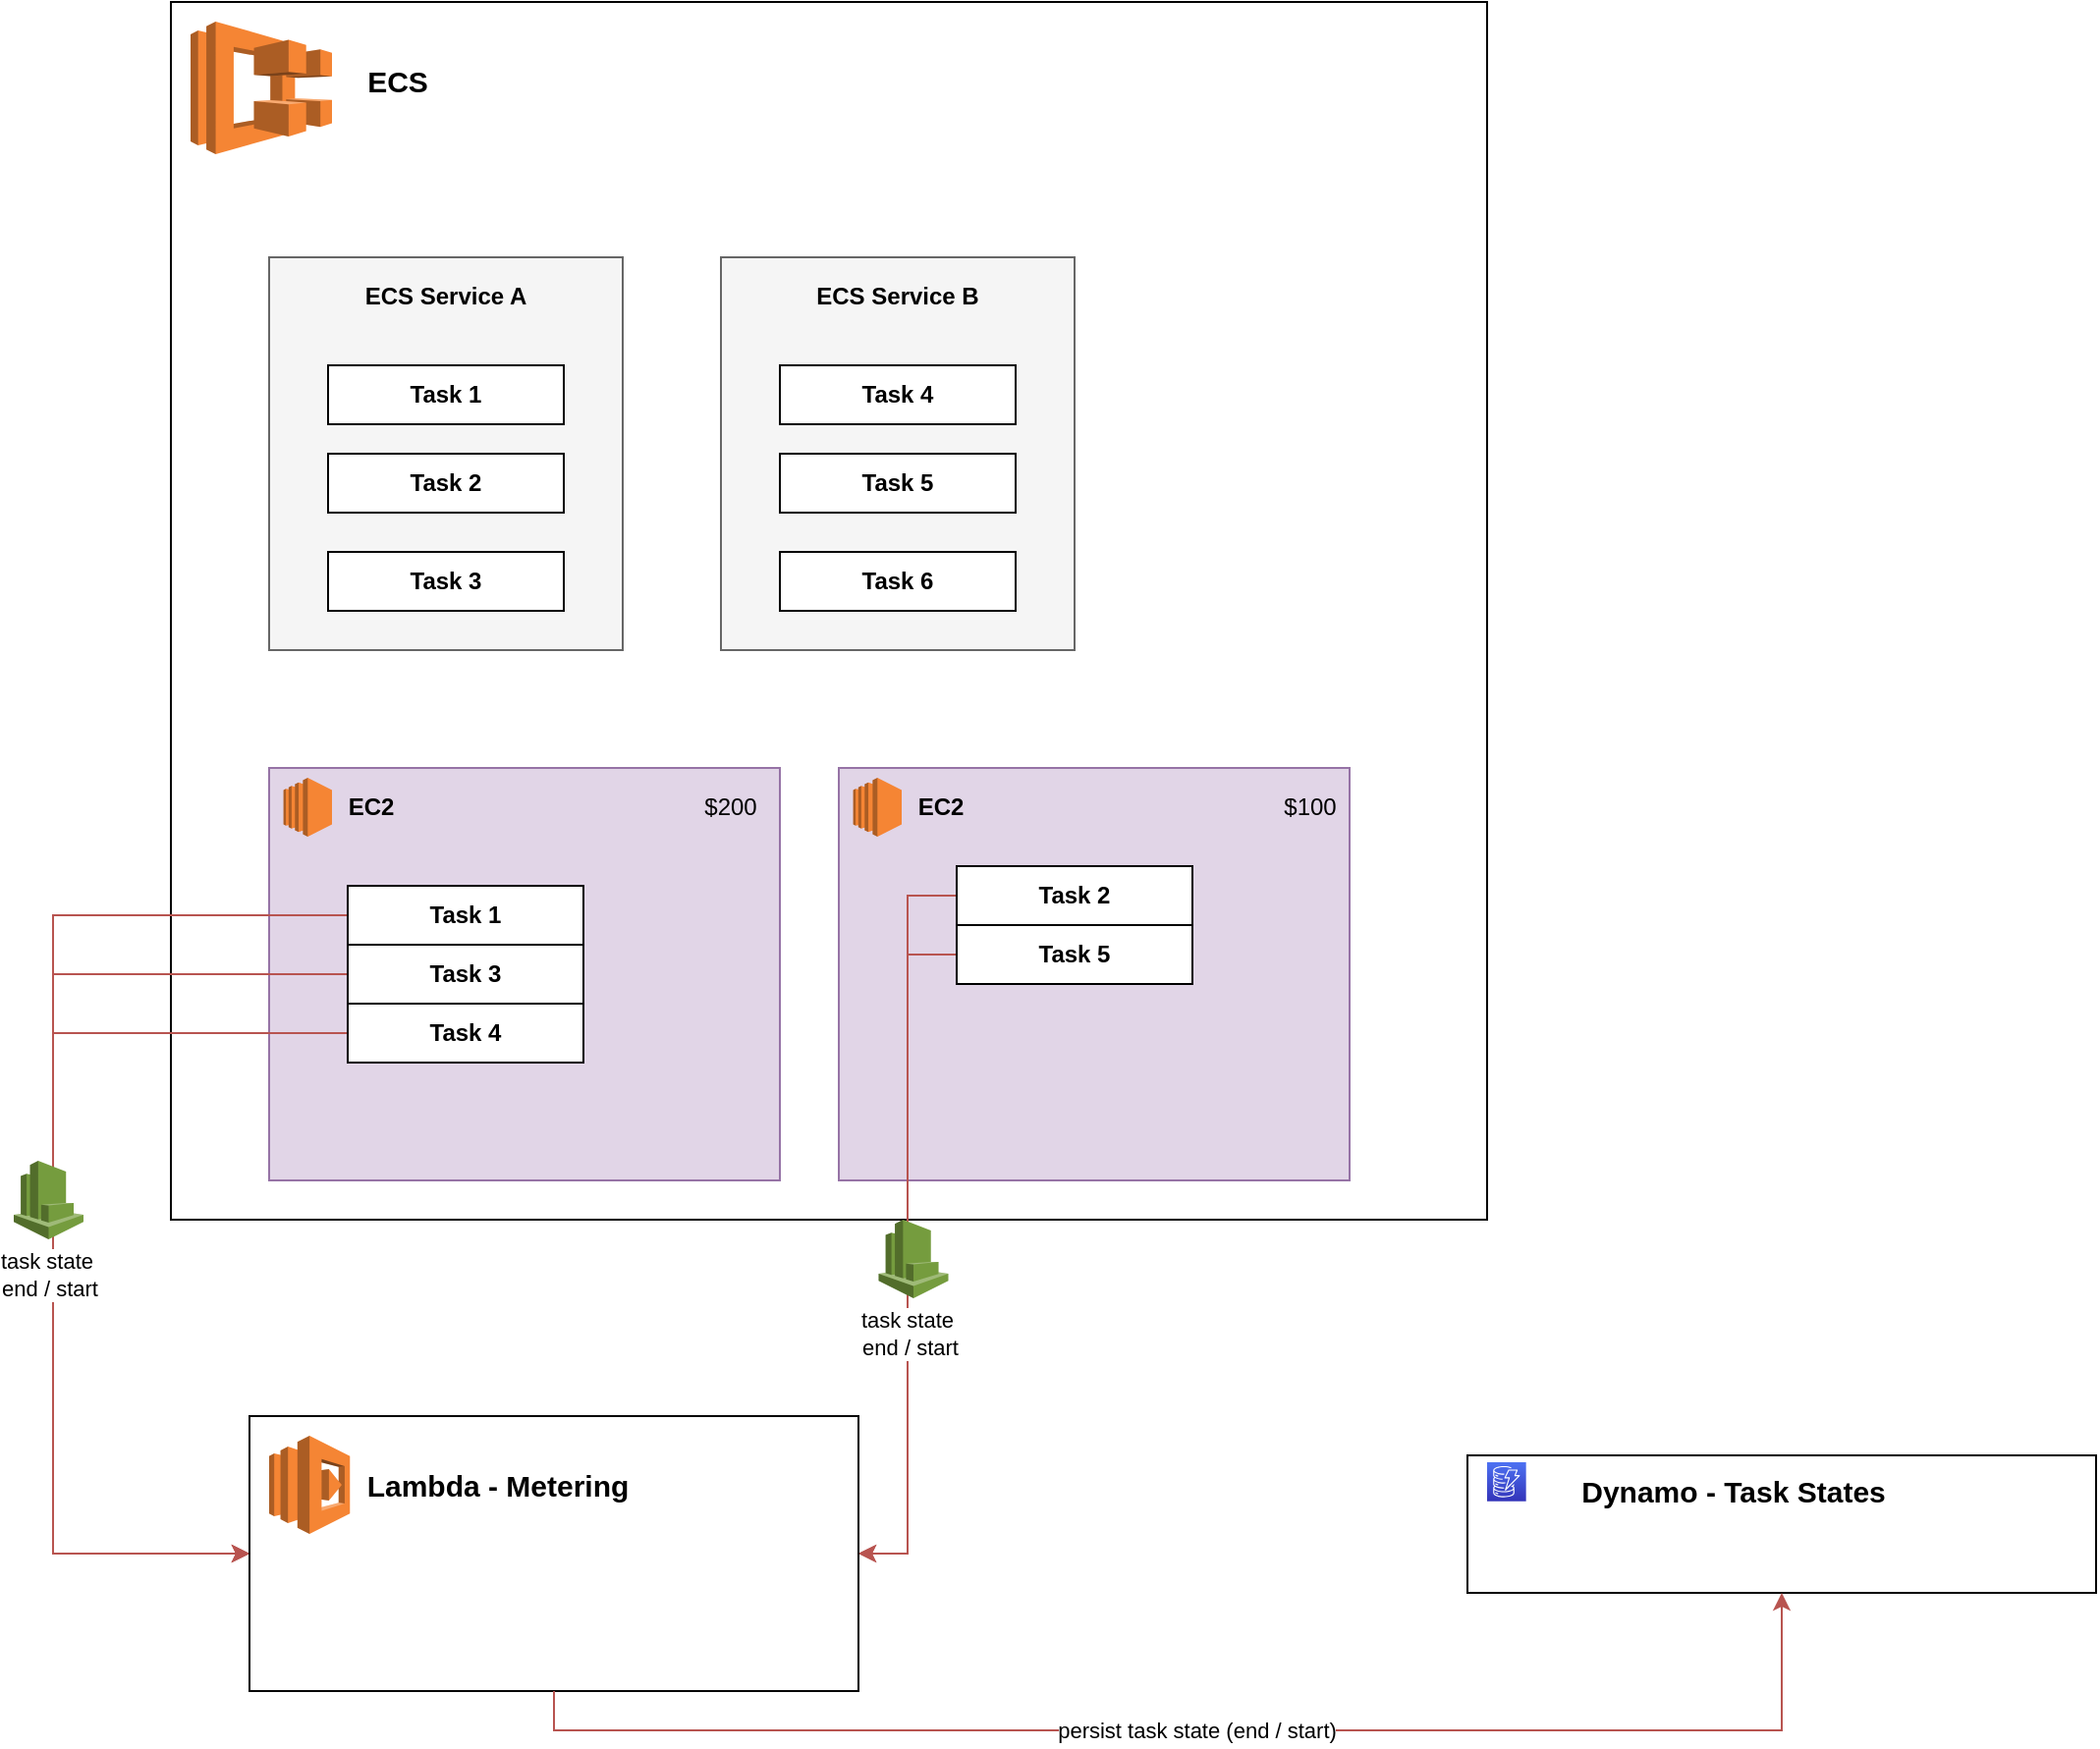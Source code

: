 <mxfile version="14.6.9" type="github">
  <diagram id="FMYuv1Z7_I0VgL38lzHM" name="Page-1">
    <mxGraphModel dx="1426" dy="794" grid="1" gridSize="10" guides="1" tooltips="1" connect="1" arrows="1" fold="1" page="1" pageScale="1" pageWidth="1654" pageHeight="1169" math="0" shadow="0">
      <root>
        <mxCell id="0" />
        <mxCell id="1" parent="0" />
        <mxCell id="4H8HrIyHu1BFUtkwFFCx-1" value="" style="rounded=0;whiteSpace=wrap;html=1;" parent="1" vertex="1">
          <mxGeometry x="180" y="70" width="670" height="620" as="geometry" />
        </mxCell>
        <mxCell id="4H8HrIyHu1BFUtkwFFCx-2" value="" style="outlineConnect=0;dashed=0;verticalLabelPosition=bottom;verticalAlign=top;align=center;html=1;shape=mxgraph.aws3.ecs;fillColor=#F58534;gradientColor=none;" parent="1" vertex="1">
          <mxGeometry x="190" y="80" width="72" height="67.5" as="geometry" />
        </mxCell>
        <mxCell id="4H8HrIyHu1BFUtkwFFCx-3" value="&lt;font style=&quot;font-size: 15px&quot;&gt;&lt;b&gt;ECS&lt;/b&gt;&lt;/font&gt;" style="text;html=1;align=center;verticalAlign=middle;resizable=0;points=[];autosize=1;strokeColor=none;" parent="1" vertex="1">
          <mxGeometry x="270" y="100" width="50" height="20" as="geometry" />
        </mxCell>
        <mxCell id="4H8HrIyHu1BFUtkwFFCx-4" value="" style="rounded=0;whiteSpace=wrap;html=1;fillColor=#f5f5f5;strokeColor=#666666;fontColor=#333333;fontStyle=1" parent="1" vertex="1">
          <mxGeometry x="230" y="200" width="180" height="200" as="geometry" />
        </mxCell>
        <mxCell id="4H8HrIyHu1BFUtkwFFCx-6" value="Task 1" style="rounded=0;whiteSpace=wrap;html=1;fontStyle=1" parent="1" vertex="1">
          <mxGeometry x="260" y="255" width="120" height="30" as="geometry" />
        </mxCell>
        <mxCell id="4H8HrIyHu1BFUtkwFFCx-7" value="Task 2" style="rounded=0;whiteSpace=wrap;html=1;fontStyle=1" parent="1" vertex="1">
          <mxGeometry x="260" y="300" width="120" height="30" as="geometry" />
        </mxCell>
        <mxCell id="4H8HrIyHu1BFUtkwFFCx-8" value="Task 3" style="rounded=0;whiteSpace=wrap;html=1;fontStyle=1" parent="1" vertex="1">
          <mxGeometry x="260" y="350" width="120" height="30" as="geometry" />
        </mxCell>
        <mxCell id="4H8HrIyHu1BFUtkwFFCx-9" value="" style="rounded=0;whiteSpace=wrap;html=1;fillColor=#e1d5e7;strokeColor=#9673a6;" parent="1" vertex="1">
          <mxGeometry x="230" y="460" width="260" height="210" as="geometry" />
        </mxCell>
        <mxCell id="4H8HrIyHu1BFUtkwFFCx-10" value="EC2" style="text;html=1;strokeColor=none;fillColor=none;align=center;verticalAlign=middle;whiteSpace=wrap;rounded=0;fontStyle=1" parent="1" vertex="1">
          <mxGeometry x="262" y="470" width="40" height="20" as="geometry" />
        </mxCell>
        <mxCell id="4H8HrIyHu1BFUtkwFFCx-11" value="" style="outlineConnect=0;dashed=0;verticalLabelPosition=bottom;verticalAlign=top;align=center;html=1;shape=mxgraph.aws3.ec2;fillColor=#F58534;gradientColor=none;" parent="1" vertex="1">
          <mxGeometry x="237.32" y="465" width="24.68" height="30" as="geometry" />
        </mxCell>
        <mxCell id="4H8HrIyHu1BFUtkwFFCx-12" value="" style="rounded=0;whiteSpace=wrap;html=1;fillColor=#e1d5e7;strokeColor=#9673a6;" parent="1" vertex="1">
          <mxGeometry x="520" y="460" width="260" height="210" as="geometry" />
        </mxCell>
        <mxCell id="4H8HrIyHu1BFUtkwFFCx-13" value="EC2" style="text;html=1;strokeColor=none;fillColor=none;align=center;verticalAlign=middle;whiteSpace=wrap;rounded=0;fontStyle=1" parent="1" vertex="1">
          <mxGeometry x="552" y="470" width="40" height="20" as="geometry" />
        </mxCell>
        <mxCell id="4H8HrIyHu1BFUtkwFFCx-14" value="" style="outlineConnect=0;dashed=0;verticalLabelPosition=bottom;verticalAlign=top;align=center;html=1;shape=mxgraph.aws3.ec2;fillColor=#F58534;gradientColor=none;" parent="1" vertex="1">
          <mxGeometry x="527.32" y="465" width="24.68" height="30" as="geometry" />
        </mxCell>
        <mxCell id="4H8HrIyHu1BFUtkwFFCx-15" value="" style="rounded=0;whiteSpace=wrap;html=1;fillColor=#f5f5f5;strokeColor=#666666;fontColor=#333333;fontStyle=1" parent="1" vertex="1">
          <mxGeometry x="460" y="200" width="180" height="200" as="geometry" />
        </mxCell>
        <mxCell id="4H8HrIyHu1BFUtkwFFCx-16" value="Task 4" style="rounded=0;whiteSpace=wrap;html=1;fontStyle=1" parent="1" vertex="1">
          <mxGeometry x="490" y="255" width="120" height="30" as="geometry" />
        </mxCell>
        <mxCell id="4H8HrIyHu1BFUtkwFFCx-17" value="Task 5" style="rounded=0;whiteSpace=wrap;html=1;fontStyle=1" parent="1" vertex="1">
          <mxGeometry x="490" y="300" width="120" height="30" as="geometry" />
        </mxCell>
        <mxCell id="4H8HrIyHu1BFUtkwFFCx-18" value="Task 6" style="rounded=0;whiteSpace=wrap;html=1;fontStyle=1" parent="1" vertex="1">
          <mxGeometry x="490" y="350" width="120" height="30" as="geometry" />
        </mxCell>
        <mxCell id="4H8HrIyHu1BFUtkwFFCx-19" value="ECS Service A" style="text;html=1;strokeColor=none;fillColor=none;align=center;verticalAlign=middle;whiteSpace=wrap;rounded=0;fontStyle=1" parent="1" vertex="1">
          <mxGeometry x="255" y="210" width="130" height="20" as="geometry" />
        </mxCell>
        <mxCell id="4H8HrIyHu1BFUtkwFFCx-20" value="ECS Service B" style="text;html=1;strokeColor=none;fillColor=none;align=center;verticalAlign=middle;whiteSpace=wrap;rounded=0;fontStyle=1" parent="1" vertex="1">
          <mxGeometry x="485" y="210" width="130" height="20" as="geometry" />
        </mxCell>
        <mxCell id="qThhuBaJwghWSxTin29X-5" style="edgeStyle=orthogonalEdgeStyle;rounded=0;orthogonalLoop=1;jettySize=auto;html=1;entryX=0;entryY=0.5;entryDx=0;entryDy=0;fillColor=#f8cecc;strokeColor=#B85450;" edge="1" parent="1" source="4H8HrIyHu1BFUtkwFFCx-21" target="4H8HrIyHu1BFUtkwFFCx-28">
          <mxGeometry relative="1" as="geometry">
            <Array as="points">
              <mxPoint x="120" y="535" />
              <mxPoint x="120" y="860" />
            </Array>
          </mxGeometry>
        </mxCell>
        <mxCell id="4H8HrIyHu1BFUtkwFFCx-21" value="Task 1" style="rounded=0;whiteSpace=wrap;html=1;fontStyle=1" parent="1" vertex="1">
          <mxGeometry x="270" y="520" width="120" height="30" as="geometry" />
        </mxCell>
        <mxCell id="qThhuBaJwghWSxTin29X-8" style="edgeStyle=orthogonalEdgeStyle;rounded=0;orthogonalLoop=1;jettySize=auto;html=1;entryX=1;entryY=0.5;entryDx=0;entryDy=0;strokeColor=#B85450;" edge="1" parent="1" source="4H8HrIyHu1BFUtkwFFCx-22" target="4H8HrIyHu1BFUtkwFFCx-28">
          <mxGeometry relative="1" as="geometry" />
        </mxCell>
        <mxCell id="4H8HrIyHu1BFUtkwFFCx-22" value="Task 2" style="rounded=0;whiteSpace=wrap;html=1;fontStyle=1" parent="1" vertex="1">
          <mxGeometry x="580" y="510" width="120" height="30" as="geometry" />
        </mxCell>
        <mxCell id="qThhuBaJwghWSxTin29X-6" style="edgeStyle=orthogonalEdgeStyle;rounded=0;orthogonalLoop=1;jettySize=auto;html=1;entryX=0;entryY=0.5;entryDx=0;entryDy=0;strokeColor=#B85450;" edge="1" parent="1" source="4H8HrIyHu1BFUtkwFFCx-23" target="4H8HrIyHu1BFUtkwFFCx-28">
          <mxGeometry relative="1" as="geometry">
            <Array as="points">
              <mxPoint x="120" y="565" />
              <mxPoint x="120" y="860" />
            </Array>
          </mxGeometry>
        </mxCell>
        <mxCell id="4H8HrIyHu1BFUtkwFFCx-23" value="Task 3" style="rounded=0;whiteSpace=wrap;html=1;fontStyle=1" parent="1" vertex="1">
          <mxGeometry x="270" y="550" width="120" height="30" as="geometry" />
        </mxCell>
        <mxCell id="qThhuBaJwghWSxTin29X-7" style="edgeStyle=orthogonalEdgeStyle;rounded=0;orthogonalLoop=1;jettySize=auto;html=1;entryX=0;entryY=0.5;entryDx=0;entryDy=0;strokeColor=#B85450;" edge="1" parent="1" source="4H8HrIyHu1BFUtkwFFCx-24" target="4H8HrIyHu1BFUtkwFFCx-28">
          <mxGeometry relative="1" as="geometry">
            <Array as="points">
              <mxPoint x="120" y="595" />
              <mxPoint x="120" y="860" />
            </Array>
          </mxGeometry>
        </mxCell>
        <mxCell id="qThhuBaJwghWSxTin29X-10" value="task state&amp;nbsp;&lt;br&gt;end / start" style="edgeLabel;html=1;align=center;verticalAlign=middle;resizable=0;points=[];" vertex="1" connectable="0" parent="qThhuBaJwghWSxTin29X-7">
          <mxGeometry x="0.06" y="-2" relative="1" as="geometry">
            <mxPoint as="offset" />
          </mxGeometry>
        </mxCell>
        <mxCell id="4H8HrIyHu1BFUtkwFFCx-24" value="Task 4" style="rounded=0;whiteSpace=wrap;html=1;fontStyle=1" parent="1" vertex="1">
          <mxGeometry x="270" y="580" width="120" height="30" as="geometry" />
        </mxCell>
        <mxCell id="qThhuBaJwghWSxTin29X-9" style="edgeStyle=orthogonalEdgeStyle;rounded=0;orthogonalLoop=1;jettySize=auto;html=1;entryX=1;entryY=0.5;entryDx=0;entryDy=0;strokeColor=#B85450;" edge="1" parent="1" source="4H8HrIyHu1BFUtkwFFCx-25" target="4H8HrIyHu1BFUtkwFFCx-28">
          <mxGeometry relative="1" as="geometry" />
        </mxCell>
        <mxCell id="qThhuBaJwghWSxTin29X-11" value="task state&amp;nbsp;&lt;br&gt;end / start" style="edgeLabel;html=1;align=center;verticalAlign=middle;resizable=0;points=[];" vertex="1" connectable="0" parent="qThhuBaJwghWSxTin29X-9">
          <mxGeometry x="0.228" y="1" relative="1" as="geometry">
            <mxPoint as="offset" />
          </mxGeometry>
        </mxCell>
        <mxCell id="4H8HrIyHu1BFUtkwFFCx-25" value="Task 5" style="rounded=0;whiteSpace=wrap;html=1;fontStyle=1" parent="1" vertex="1">
          <mxGeometry x="580" y="540" width="120" height="30" as="geometry" />
        </mxCell>
        <mxCell id="4H8HrIyHu1BFUtkwFFCx-26" value="$100" style="text;html=1;strokeColor=none;fillColor=none;align=center;verticalAlign=middle;whiteSpace=wrap;rounded=0;" parent="1" vertex="1">
          <mxGeometry x="740" y="470" width="40" height="20" as="geometry" />
        </mxCell>
        <mxCell id="4H8HrIyHu1BFUtkwFFCx-27" value="$200" style="text;html=1;strokeColor=none;fillColor=none;align=center;verticalAlign=middle;whiteSpace=wrap;rounded=0;" parent="1" vertex="1">
          <mxGeometry x="445" y="470" width="40" height="20" as="geometry" />
        </mxCell>
        <mxCell id="qThhuBaJwghWSxTin29X-1" value="" style="group" vertex="1" connectable="0" parent="1">
          <mxGeometry x="840" y="810" width="320" height="70" as="geometry" />
        </mxCell>
        <mxCell id="4H8HrIyHu1BFUtkwFFCx-31" value="" style="rounded=0;whiteSpace=wrap;html=1;" parent="qThhuBaJwghWSxTin29X-1" vertex="1">
          <mxGeometry width="320" height="70" as="geometry" />
        </mxCell>
        <mxCell id="4H8HrIyHu1BFUtkwFFCx-32" value="" style="points=[[0,0,0],[0.25,0,0],[0.5,0,0],[0.75,0,0],[1,0,0],[0,1,0],[0.25,1,0],[0.5,1,0],[0.75,1,0],[1,1,0],[0,0.25,0],[0,0.5,0],[0,0.75,0],[1,0.25,0],[1,0.5,0],[1,0.75,0]];outlineConnect=0;fontColor=#232F3E;gradientColor=#4D72F3;gradientDirection=north;fillColor=#3334B9;strokeColor=#ffffff;dashed=0;verticalLabelPosition=bottom;verticalAlign=top;align=center;html=1;fontSize=12;fontStyle=0;aspect=fixed;shape=mxgraph.aws4.resourceIcon;resIcon=mxgraph.aws4.dynamodb;" parent="qThhuBaJwghWSxTin29X-1" vertex="1">
          <mxGeometry x="10" y="3.5" width="19.833" height="19.833" as="geometry" />
        </mxCell>
        <mxCell id="4H8HrIyHu1BFUtkwFFCx-33" value="&lt;font style=&quot;font-size: 15px&quot;&gt;&lt;b&gt;Dynamo - Task States&lt;/b&gt;&lt;/font&gt;" style="text;html=1;align=center;verticalAlign=middle;resizable=0;points=[];autosize=1;strokeColor=none;" parent="qThhuBaJwghWSxTin29X-1" vertex="1">
          <mxGeometry x="50" y="7.583" width="170" height="20" as="geometry" />
        </mxCell>
        <mxCell id="qThhuBaJwghWSxTin29X-2" value="" style="group" vertex="1" connectable="0" parent="1">
          <mxGeometry x="220" y="790" width="310" height="140" as="geometry" />
        </mxCell>
        <mxCell id="4H8HrIyHu1BFUtkwFFCx-28" value="" style="rounded=0;whiteSpace=wrap;html=1;" parent="qThhuBaJwghWSxTin29X-2" vertex="1">
          <mxGeometry width="310" height="140" as="geometry" />
        </mxCell>
        <mxCell id="4H8HrIyHu1BFUtkwFFCx-29" value="" style="outlineConnect=0;dashed=0;verticalLabelPosition=bottom;verticalAlign=top;align=center;html=1;shape=mxgraph.aws3.lambda;fillColor=#F58534;gradientColor=none;" parent="qThhuBaJwghWSxTin29X-2" vertex="1">
          <mxGeometry x="10" y="10" width="41.13" height="50" as="geometry" />
        </mxCell>
        <mxCell id="4H8HrIyHu1BFUtkwFFCx-30" value="&lt;font style=&quot;font-size: 15px&quot;&gt;&lt;b&gt;Lambda - Metering&lt;/b&gt;&lt;/font&gt;" style="text;html=1;align=center;verticalAlign=middle;resizable=0;points=[];autosize=1;strokeColor=none;" parent="qThhuBaJwghWSxTin29X-2" vertex="1">
          <mxGeometry x="51.13" y="25" width="150" height="20" as="geometry" />
        </mxCell>
        <mxCell id="qThhuBaJwghWSxTin29X-12" style="edgeStyle=orthogonalEdgeStyle;rounded=0;orthogonalLoop=1;jettySize=auto;html=1;entryX=0.5;entryY=1;entryDx=0;entryDy=0;strokeColor=#B85450;" edge="1" parent="1" source="4H8HrIyHu1BFUtkwFFCx-28" target="4H8HrIyHu1BFUtkwFFCx-31">
          <mxGeometry relative="1" as="geometry">
            <Array as="points">
              <mxPoint x="375" y="950" />
              <mxPoint x="1000" y="950" />
            </Array>
          </mxGeometry>
        </mxCell>
        <mxCell id="qThhuBaJwghWSxTin29X-13" value="persist task state (end / start)" style="edgeLabel;html=1;align=center;verticalAlign=middle;resizable=0;points=[];" vertex="1" connectable="0" parent="qThhuBaJwghWSxTin29X-12">
          <mxGeometry x="-0.029" relative="1" as="geometry">
            <mxPoint as="offset" />
          </mxGeometry>
        </mxCell>
        <mxCell id="qThhuBaJwghWSxTin29X-14" value="" style="outlineConnect=0;dashed=0;verticalLabelPosition=bottom;verticalAlign=top;align=center;html=1;shape=mxgraph.aws3.cloudwatch;fillColor=#759C3E;gradientColor=none;" vertex="1" parent="1">
          <mxGeometry x="100" y="660" width="35.49" height="40" as="geometry" />
        </mxCell>
        <mxCell id="qThhuBaJwghWSxTin29X-15" value="" style="outlineConnect=0;dashed=0;verticalLabelPosition=bottom;verticalAlign=top;align=center;html=1;shape=mxgraph.aws3.cloudwatch;fillColor=#759C3E;gradientColor=none;" vertex="1" parent="1">
          <mxGeometry x="540.26" y="690" width="35.49" height="40" as="geometry" />
        </mxCell>
      </root>
    </mxGraphModel>
  </diagram>
</mxfile>
